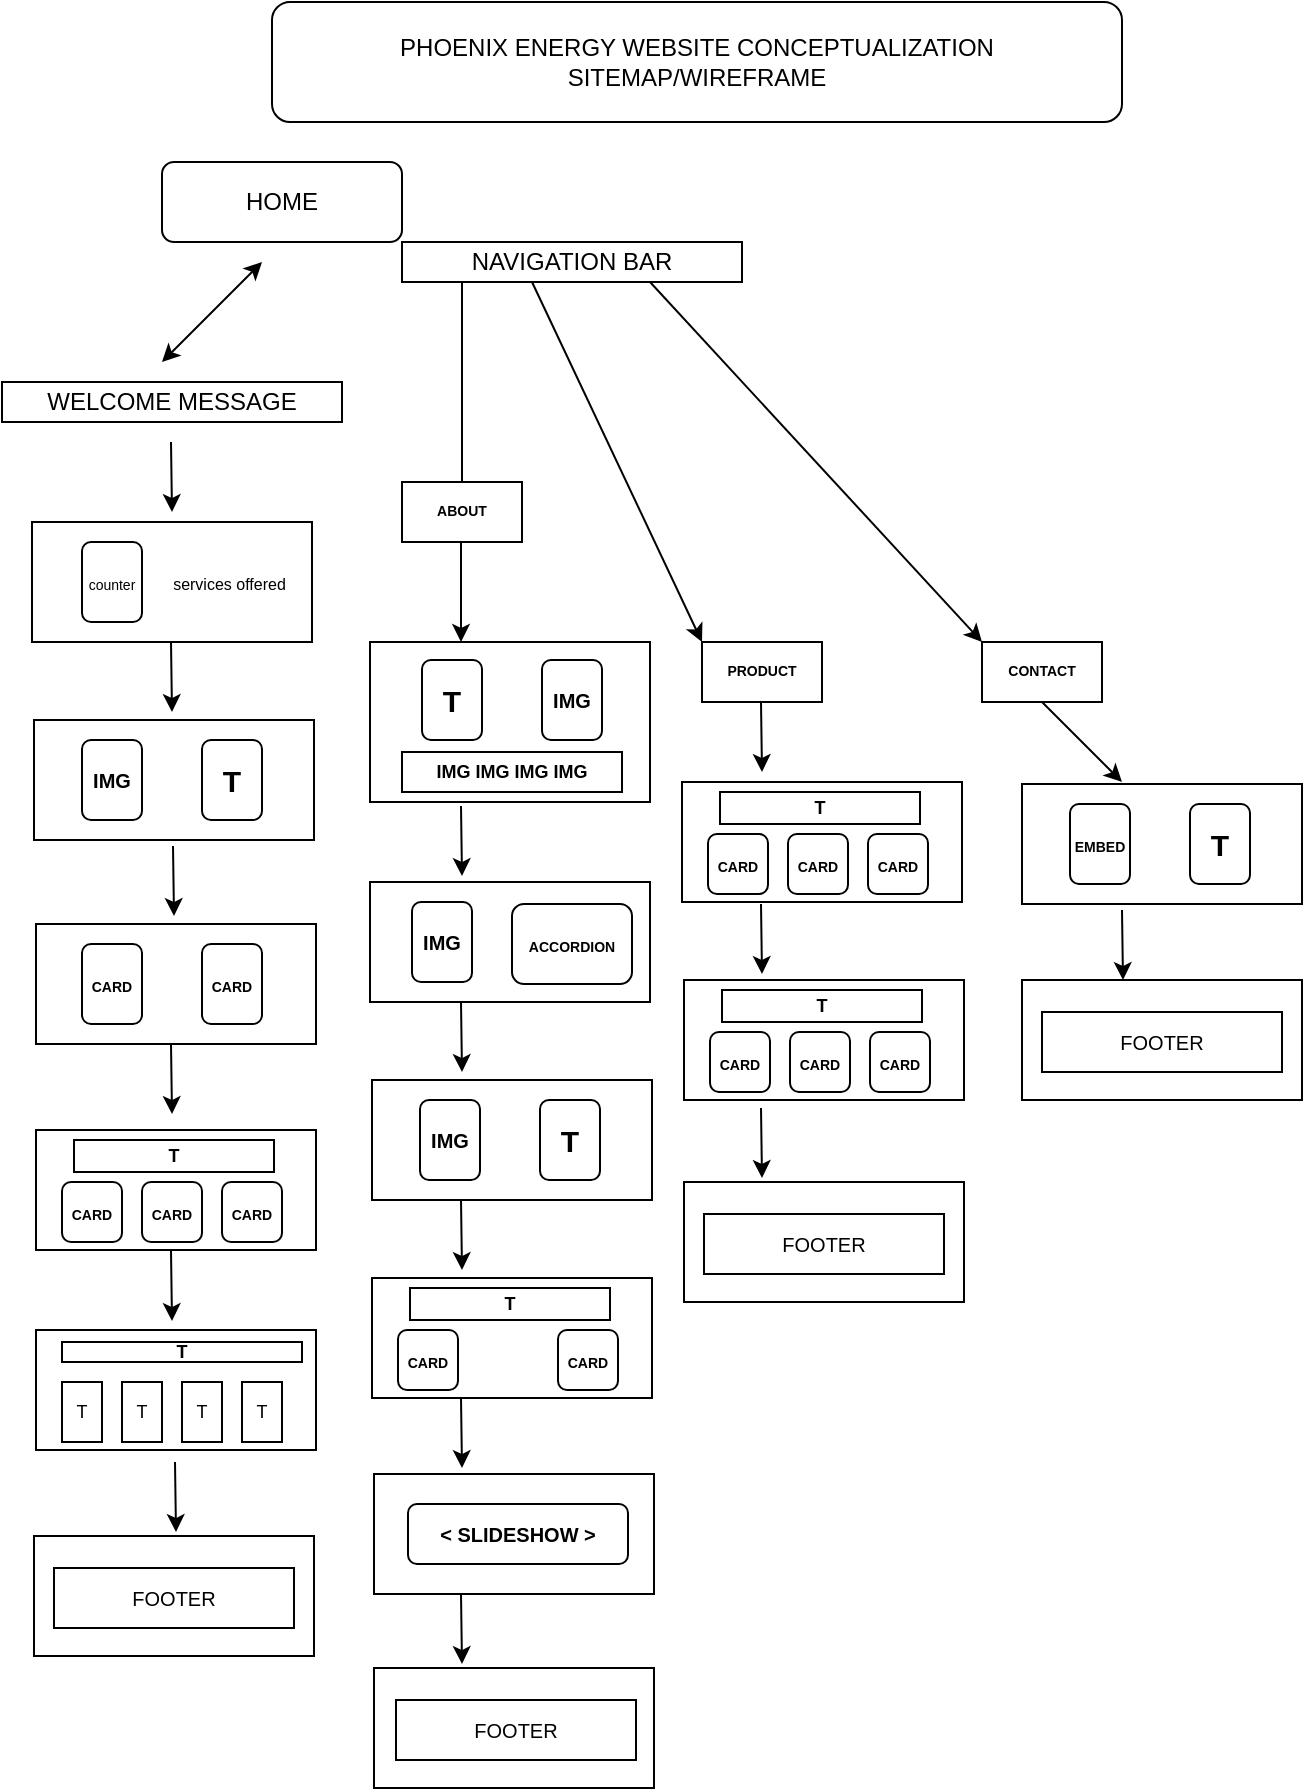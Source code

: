 <mxfile version="20.8.9" type="github">
  <diagram id="C5RBs43oDa-KdzZeNtuy" name="Page-1">
    <mxGraphModel dx="880" dy="1621" grid="1" gridSize="10" guides="1" tooltips="1" connect="1" arrows="1" fold="1" page="1" pageScale="1" pageWidth="827" pageHeight="1169" math="0" shadow="0">
      <root>
        <mxCell id="WIyWlLk6GJQsqaUBKTNV-0" />
        <mxCell id="WIyWlLk6GJQsqaUBKTNV-1" parent="WIyWlLk6GJQsqaUBKTNV-0" />
        <mxCell id="WIyWlLk6GJQsqaUBKTNV-3" value="HOME" style="rounded=1;whiteSpace=wrap;html=1;fontSize=12;glass=0;strokeWidth=1;shadow=0;" parent="WIyWlLk6GJQsqaUBKTNV-1" vertex="1">
          <mxGeometry x="170" y="40" width="120" height="40" as="geometry" />
        </mxCell>
        <mxCell id="a4RW8in_WkRwGg94psA6-1" value="NAVIGATION BAR" style="rounded=0;whiteSpace=wrap;html=1;" parent="WIyWlLk6GJQsqaUBKTNV-1" vertex="1">
          <mxGeometry x="290" y="80" width="170" height="20" as="geometry" />
        </mxCell>
        <mxCell id="a4RW8in_WkRwGg94psA6-7" value="WELCOME MESSAGE" style="rounded=0;whiteSpace=wrap;html=1;" parent="WIyWlLk6GJQsqaUBKTNV-1" vertex="1">
          <mxGeometry x="90" y="150" width="170" height="20" as="geometry" />
        </mxCell>
        <mxCell id="a4RW8in_WkRwGg94psA6-18" value="&lt;font style=&quot;font-size: 8px;&quot;&gt;services offered&amp;nbsp; &amp;nbsp; &amp;nbsp;&lt;/font&gt;" style="rounded=0;whiteSpace=wrap;html=1;align=right;" parent="WIyWlLk6GJQsqaUBKTNV-1" vertex="1">
          <mxGeometry x="105" y="220" width="140" height="60" as="geometry" />
        </mxCell>
        <mxCell id="a4RW8in_WkRwGg94psA6-19" value="&lt;font style=&quot;font-size: 7px;&quot;&gt;counter&lt;/font&gt;" style="rounded=1;whiteSpace=wrap;html=1;" parent="WIyWlLk6GJQsqaUBKTNV-1" vertex="1">
          <mxGeometry x="130" y="230" width="30" height="40" as="geometry" />
        </mxCell>
        <mxCell id="a4RW8in_WkRwGg94psA6-20" value="&lt;b style=&quot;&quot;&gt;&lt;font style=&quot;font-size: 25px;&quot;&gt;T&amp;nbsp; &amp;nbsp; &amp;nbsp;&lt;/font&gt;&lt;/b&gt;" style="rounded=0;whiteSpace=wrap;html=1;align=right;" parent="WIyWlLk6GJQsqaUBKTNV-1" vertex="1">
          <mxGeometry x="106" y="319" width="140" height="60" as="geometry" />
        </mxCell>
        <mxCell id="a4RW8in_WkRwGg94psA6-21" value="&lt;font size=&quot;1&quot; style=&quot;&quot;&gt;&lt;b style=&quot;&quot;&gt;IMG&lt;/b&gt;&lt;/font&gt;" style="rounded=1;whiteSpace=wrap;html=1;" parent="WIyWlLk6GJQsqaUBKTNV-1" vertex="1">
          <mxGeometry x="130" y="329" width="30" height="40" as="geometry" />
        </mxCell>
        <mxCell id="a4RW8in_WkRwGg94psA6-23" value="&lt;font style=&quot;font-size: 15px;&quot;&gt;&lt;b&gt;T&lt;/b&gt;&lt;/font&gt;" style="rounded=1;whiteSpace=wrap;html=1;" parent="WIyWlLk6GJQsqaUBKTNV-1" vertex="1">
          <mxGeometry x="190" y="329" width="30" height="40" as="geometry" />
        </mxCell>
        <mxCell id="a4RW8in_WkRwGg94psA6-25" value="" style="rounded=0;whiteSpace=wrap;html=1;align=right;" parent="WIyWlLk6GJQsqaUBKTNV-1" vertex="1">
          <mxGeometry x="107" y="421" width="140" height="60" as="geometry" />
        </mxCell>
        <mxCell id="a4RW8in_WkRwGg94psA6-27" value="&lt;font size=&quot;1&quot; style=&quot;&quot;&gt;&lt;b style=&quot;font-size: 7px;&quot;&gt;CARD&lt;/b&gt;&lt;/font&gt;" style="rounded=1;whiteSpace=wrap;html=1;" parent="WIyWlLk6GJQsqaUBKTNV-1" vertex="1">
          <mxGeometry x="130" y="431" width="30" height="40" as="geometry" />
        </mxCell>
        <mxCell id="a4RW8in_WkRwGg94psA6-28" value="&lt;font size=&quot;1&quot; style=&quot;&quot;&gt;&lt;b style=&quot;font-size: 7px;&quot;&gt;CARD&lt;/b&gt;&lt;/font&gt;" style="rounded=1;whiteSpace=wrap;html=1;" parent="WIyWlLk6GJQsqaUBKTNV-1" vertex="1">
          <mxGeometry x="190" y="431" width="30" height="40" as="geometry" />
        </mxCell>
        <mxCell id="a4RW8in_WkRwGg94psA6-30" value="" style="endArrow=classic;startArrow=classic;html=1;rounded=0;fontSize=7;" parent="WIyWlLk6GJQsqaUBKTNV-1" edge="1">
          <mxGeometry width="50" height="50" relative="1" as="geometry">
            <mxPoint x="170" y="140" as="sourcePoint" />
            <mxPoint x="220" y="90" as="targetPoint" />
          </mxGeometry>
        </mxCell>
        <mxCell id="a4RW8in_WkRwGg94psA6-33" value="" style="endArrow=none;html=1;rounded=0;fontSize=7;" parent="WIyWlLk6GJQsqaUBKTNV-1" edge="1">
          <mxGeometry width="50" height="50" relative="1" as="geometry">
            <mxPoint x="320" y="100" as="sourcePoint" />
            <mxPoint x="320" y="200" as="targetPoint" />
          </mxGeometry>
        </mxCell>
        <mxCell id="a4RW8in_WkRwGg94psA6-35" value="&lt;b&gt;ABOUT&lt;/b&gt;" style="rounded=0;whiteSpace=wrap;html=1;fontSize=7;" parent="WIyWlLk6GJQsqaUBKTNV-1" vertex="1">
          <mxGeometry x="290" y="200" width="60" height="30" as="geometry" />
        </mxCell>
        <mxCell id="a4RW8in_WkRwGg94psA6-37" value="" style="endArrow=classic;html=1;rounded=0;fontSize=7;" parent="WIyWlLk6GJQsqaUBKTNV-1" edge="1">
          <mxGeometry width="50" height="50" relative="1" as="geometry">
            <mxPoint x="319.5" y="230" as="sourcePoint" />
            <mxPoint x="319.5" y="280" as="targetPoint" />
          </mxGeometry>
        </mxCell>
        <mxCell id="a4RW8in_WkRwGg94psA6-42" value="" style="endArrow=classic;html=1;rounded=0;fontSize=7;" parent="WIyWlLk6GJQsqaUBKTNV-1" edge="1">
          <mxGeometry width="50" height="50" relative="1" as="geometry">
            <mxPoint x="175.5" y="382" as="sourcePoint" />
            <mxPoint x="176" y="417" as="targetPoint" />
          </mxGeometry>
        </mxCell>
        <mxCell id="a4RW8in_WkRwGg94psA6-44" value="" style="endArrow=classic;html=1;rounded=0;fontSize=7;" parent="WIyWlLk6GJQsqaUBKTNV-1" edge="1">
          <mxGeometry width="50" height="50" relative="1" as="geometry">
            <mxPoint x="174.5" y="280" as="sourcePoint" />
            <mxPoint x="175" y="315" as="targetPoint" />
          </mxGeometry>
        </mxCell>
        <mxCell id="a4RW8in_WkRwGg94psA6-45" value="" style="endArrow=classic;html=1;rounded=0;fontSize=7;" parent="WIyWlLk6GJQsqaUBKTNV-1" edge="1">
          <mxGeometry width="50" height="50" relative="1" as="geometry">
            <mxPoint x="174.5" y="180" as="sourcePoint" />
            <mxPoint x="175" y="215" as="targetPoint" />
          </mxGeometry>
        </mxCell>
        <mxCell id="a4RW8in_WkRwGg94psA6-48" value="" style="rounded=0;whiteSpace=wrap;html=1;align=right;" parent="WIyWlLk6GJQsqaUBKTNV-1" vertex="1">
          <mxGeometry x="107" y="524" width="140" height="60" as="geometry" />
        </mxCell>
        <mxCell id="a4RW8in_WkRwGg94psA6-49" value="" style="endArrow=classic;html=1;rounded=0;fontSize=7;" parent="WIyWlLk6GJQsqaUBKTNV-1" edge="1">
          <mxGeometry width="50" height="50" relative="1" as="geometry">
            <mxPoint x="174.5" y="481" as="sourcePoint" />
            <mxPoint x="175" y="516" as="targetPoint" />
          </mxGeometry>
        </mxCell>
        <mxCell id="a4RW8in_WkRwGg94psA6-50" value="&lt;font size=&quot;1&quot; style=&quot;&quot;&gt;&lt;b style=&quot;font-size: 7px;&quot;&gt;CARD&lt;/b&gt;&lt;/font&gt;" style="rounded=1;whiteSpace=wrap;html=1;" parent="WIyWlLk6GJQsqaUBKTNV-1" vertex="1">
          <mxGeometry x="120" y="550" width="30" height="30" as="geometry" />
        </mxCell>
        <mxCell id="a4RW8in_WkRwGg94psA6-51" value="&lt;font size=&quot;1&quot; style=&quot;&quot;&gt;&lt;b style=&quot;font-size: 7px;&quot;&gt;CARD&lt;/b&gt;&lt;/font&gt;" style="rounded=1;whiteSpace=wrap;html=1;" parent="WIyWlLk6GJQsqaUBKTNV-1" vertex="1">
          <mxGeometry x="160" y="550" width="30" height="30" as="geometry" />
        </mxCell>
        <mxCell id="a4RW8in_WkRwGg94psA6-52" value="&lt;font size=&quot;1&quot; style=&quot;&quot;&gt;&lt;b style=&quot;font-size: 7px;&quot;&gt;CARD&lt;/b&gt;&lt;/font&gt;" style="rounded=1;whiteSpace=wrap;html=1;" parent="WIyWlLk6GJQsqaUBKTNV-1" vertex="1">
          <mxGeometry x="200" y="550" width="30" height="30" as="geometry" />
        </mxCell>
        <mxCell id="a4RW8in_WkRwGg94psA6-54" value="&lt;b&gt;&lt;font style=&quot;font-size: 9px;&quot;&gt;T&lt;/font&gt;&lt;/b&gt;" style="rounded=0;whiteSpace=wrap;html=1;fontSize=7;" parent="WIyWlLk6GJQsqaUBKTNV-1" vertex="1">
          <mxGeometry x="126" y="529" width="100" height="16" as="geometry" />
        </mxCell>
        <mxCell id="a4RW8in_WkRwGg94psA6-55" value="" style="rounded=0;whiteSpace=wrap;html=1;align=right;" parent="WIyWlLk6GJQsqaUBKTNV-1" vertex="1">
          <mxGeometry x="107" y="624" width="140" height="60" as="geometry" />
        </mxCell>
        <mxCell id="a4RW8in_WkRwGg94psA6-56" value="" style="endArrow=classic;html=1;rounded=0;fontSize=7;" parent="WIyWlLk6GJQsqaUBKTNV-1" edge="1">
          <mxGeometry width="50" height="50" relative="1" as="geometry">
            <mxPoint x="174.5" y="584.5" as="sourcePoint" />
            <mxPoint x="175" y="619.5" as="targetPoint" />
          </mxGeometry>
        </mxCell>
        <mxCell id="a4RW8in_WkRwGg94psA6-59" value="T" style="rounded=0;whiteSpace=wrap;html=1;fontSize=9;" parent="WIyWlLk6GJQsqaUBKTNV-1" vertex="1">
          <mxGeometry x="120" y="650" width="20" height="30" as="geometry" />
        </mxCell>
        <mxCell id="a4RW8in_WkRwGg94psA6-60" value="T" style="rounded=0;whiteSpace=wrap;html=1;fontSize=9;" parent="WIyWlLk6GJQsqaUBKTNV-1" vertex="1">
          <mxGeometry x="150" y="650" width="20" height="30" as="geometry" />
        </mxCell>
        <mxCell id="a4RW8in_WkRwGg94psA6-61" value="T" style="rounded=0;whiteSpace=wrap;html=1;fontSize=9;" parent="WIyWlLk6GJQsqaUBKTNV-1" vertex="1">
          <mxGeometry x="180" y="650" width="20" height="30" as="geometry" />
        </mxCell>
        <mxCell id="a4RW8in_WkRwGg94psA6-63" value="T" style="rounded=0;whiteSpace=wrap;html=1;fontSize=9;" parent="WIyWlLk6GJQsqaUBKTNV-1" vertex="1">
          <mxGeometry x="210" y="650" width="20" height="30" as="geometry" />
        </mxCell>
        <mxCell id="a4RW8in_WkRwGg94psA6-64" value="&lt;b&gt;T&lt;/b&gt;" style="rounded=0;whiteSpace=wrap;html=1;fontSize=9;" parent="WIyWlLk6GJQsqaUBKTNV-1" vertex="1">
          <mxGeometry x="120" y="630" width="120" height="10" as="geometry" />
        </mxCell>
        <mxCell id="a4RW8in_WkRwGg94psA6-66" value="" style="rounded=0;whiteSpace=wrap;html=1;align=right;" parent="WIyWlLk6GJQsqaUBKTNV-1" vertex="1">
          <mxGeometry x="274" y="280" width="140" height="80" as="geometry" />
        </mxCell>
        <mxCell id="a4RW8in_WkRwGg94psA6-67" value="&lt;font size=&quot;1&quot; style=&quot;&quot;&gt;&lt;b style=&quot;&quot;&gt;IMG&lt;/b&gt;&lt;/font&gt;" style="rounded=1;whiteSpace=wrap;html=1;" parent="WIyWlLk6GJQsqaUBKTNV-1" vertex="1">
          <mxGeometry x="360" y="289" width="30" height="40" as="geometry" />
        </mxCell>
        <mxCell id="a4RW8in_WkRwGg94psA6-68" value="&lt;font style=&quot;font-size: 15px;&quot;&gt;&lt;b&gt;T&lt;/b&gt;&lt;/font&gt;" style="rounded=1;whiteSpace=wrap;html=1;" parent="WIyWlLk6GJQsqaUBKTNV-1" vertex="1">
          <mxGeometry x="300" y="289" width="30" height="40" as="geometry" />
        </mxCell>
        <mxCell id="a4RW8in_WkRwGg94psA6-69" value="" style="rounded=0;whiteSpace=wrap;html=1;align=right;" parent="WIyWlLk6GJQsqaUBKTNV-1" vertex="1">
          <mxGeometry x="274" y="400" width="140" height="60" as="geometry" />
        </mxCell>
        <mxCell id="a4RW8in_WkRwGg94psA6-70" value="" style="endArrow=classic;html=1;rounded=0;fontSize=7;" parent="WIyWlLk6GJQsqaUBKTNV-1" edge="1">
          <mxGeometry width="50" height="50" relative="1" as="geometry">
            <mxPoint x="319.5" y="362" as="sourcePoint" />
            <mxPoint x="320" y="397" as="targetPoint" />
          </mxGeometry>
        </mxCell>
        <mxCell id="a4RW8in_WkRwGg94psA6-72" value="&lt;b&gt;IMG IMG IMG IMG&lt;/b&gt;" style="rounded=0;whiteSpace=wrap;html=1;fontSize=9;" parent="WIyWlLk6GJQsqaUBKTNV-1" vertex="1">
          <mxGeometry x="290" y="335" width="110" height="20" as="geometry" />
        </mxCell>
        <mxCell id="a4RW8in_WkRwGg94psA6-73" value="&lt;font size=&quot;1&quot; style=&quot;&quot;&gt;&lt;b style=&quot;&quot;&gt;IMG&lt;/b&gt;&lt;/font&gt;" style="rounded=1;whiteSpace=wrap;html=1;" parent="WIyWlLk6GJQsqaUBKTNV-1" vertex="1">
          <mxGeometry x="295" y="410" width="30" height="40" as="geometry" />
        </mxCell>
        <mxCell id="a4RW8in_WkRwGg94psA6-74" value="&lt;font size=&quot;1&quot; style=&quot;&quot;&gt;&lt;b style=&quot;font-size: 7px;&quot;&gt;ACCORDION&lt;/b&gt;&lt;/font&gt;" style="rounded=1;whiteSpace=wrap;html=1;" parent="WIyWlLk6GJQsqaUBKTNV-1" vertex="1">
          <mxGeometry x="345" y="411" width="60" height="40" as="geometry" />
        </mxCell>
        <mxCell id="a4RW8in_WkRwGg94psA6-75" value="" style="endArrow=classic;html=1;rounded=0;fontSize=7;" parent="WIyWlLk6GJQsqaUBKTNV-1" edge="1">
          <mxGeometry width="50" height="50" relative="1" as="geometry">
            <mxPoint x="319.5" y="460" as="sourcePoint" />
            <mxPoint x="320" y="495" as="targetPoint" />
          </mxGeometry>
        </mxCell>
        <mxCell id="a4RW8in_WkRwGg94psA6-77" value="&lt;b style=&quot;&quot;&gt;&lt;font style=&quot;font-size: 25px;&quot;&gt;T&amp;nbsp; &amp;nbsp; &amp;nbsp;&lt;/font&gt;&lt;/b&gt;" style="rounded=0;whiteSpace=wrap;html=1;align=right;" parent="WIyWlLk6GJQsqaUBKTNV-1" vertex="1">
          <mxGeometry x="275" y="499" width="140" height="60" as="geometry" />
        </mxCell>
        <mxCell id="a4RW8in_WkRwGg94psA6-78" value="&lt;font size=&quot;1&quot; style=&quot;&quot;&gt;&lt;b style=&quot;&quot;&gt;IMG&lt;/b&gt;&lt;/font&gt;" style="rounded=1;whiteSpace=wrap;html=1;" parent="WIyWlLk6GJQsqaUBKTNV-1" vertex="1">
          <mxGeometry x="299" y="509" width="30" height="40" as="geometry" />
        </mxCell>
        <mxCell id="a4RW8in_WkRwGg94psA6-79" value="&lt;font style=&quot;font-size: 15px;&quot;&gt;&lt;b&gt;T&lt;/b&gt;&lt;/font&gt;" style="rounded=1;whiteSpace=wrap;html=1;" parent="WIyWlLk6GJQsqaUBKTNV-1" vertex="1">
          <mxGeometry x="359" y="509" width="30" height="40" as="geometry" />
        </mxCell>
        <mxCell id="a4RW8in_WkRwGg94psA6-80" value="" style="rounded=0;whiteSpace=wrap;html=1;align=right;" parent="WIyWlLk6GJQsqaUBKTNV-1" vertex="1">
          <mxGeometry x="275" y="598" width="140" height="60" as="geometry" />
        </mxCell>
        <mxCell id="a4RW8in_WkRwGg94psA6-81" value="&lt;font size=&quot;1&quot; style=&quot;&quot;&gt;&lt;b style=&quot;font-size: 7px;&quot;&gt;CARD&lt;/b&gt;&lt;/font&gt;" style="rounded=1;whiteSpace=wrap;html=1;" parent="WIyWlLk6GJQsqaUBKTNV-1" vertex="1">
          <mxGeometry x="288" y="624" width="30" height="30" as="geometry" />
        </mxCell>
        <mxCell id="a4RW8in_WkRwGg94psA6-82" value="&lt;font size=&quot;1&quot; style=&quot;&quot;&gt;&lt;b style=&quot;font-size: 7px;&quot;&gt;CARD&lt;/b&gt;&lt;/font&gt;" style="rounded=1;whiteSpace=wrap;html=1;" parent="WIyWlLk6GJQsqaUBKTNV-1" vertex="1">
          <mxGeometry x="368" y="624" width="30" height="30" as="geometry" />
        </mxCell>
        <mxCell id="a4RW8in_WkRwGg94psA6-83" value="&lt;b&gt;&lt;font style=&quot;font-size: 9px;&quot;&gt;T&lt;/font&gt;&lt;/b&gt;" style="rounded=0;whiteSpace=wrap;html=1;fontSize=7;" parent="WIyWlLk6GJQsqaUBKTNV-1" vertex="1">
          <mxGeometry x="294" y="603" width="100" height="16" as="geometry" />
        </mxCell>
        <mxCell id="a4RW8in_WkRwGg94psA6-84" value="" style="endArrow=classic;html=1;rounded=0;fontSize=7;" parent="WIyWlLk6GJQsqaUBKTNV-1" edge="1">
          <mxGeometry width="50" height="50" relative="1" as="geometry">
            <mxPoint x="319.5" y="559" as="sourcePoint" />
            <mxPoint x="320" y="594" as="targetPoint" />
          </mxGeometry>
        </mxCell>
        <mxCell id="a4RW8in_WkRwGg94psA6-85" value="" style="endArrow=classic;html=1;rounded=0;fontSize=7;" parent="WIyWlLk6GJQsqaUBKTNV-1" edge="1">
          <mxGeometry width="50" height="50" relative="1" as="geometry">
            <mxPoint x="319.5" y="658" as="sourcePoint" />
            <mxPoint x="320" y="693" as="targetPoint" />
          </mxGeometry>
        </mxCell>
        <mxCell id="a4RW8in_WkRwGg94psA6-86" value="" style="rounded=0;whiteSpace=wrap;html=1;align=right;" parent="WIyWlLk6GJQsqaUBKTNV-1" vertex="1">
          <mxGeometry x="276" y="696" width="140" height="60" as="geometry" />
        </mxCell>
        <mxCell id="a4RW8in_WkRwGg94psA6-87" value="&lt;b&gt;&lt;font style=&quot;font-size: 10px;&quot;&gt;&amp;lt; SLIDESHOW &amp;gt;&lt;/font&gt;&lt;/b&gt;" style="rounded=1;whiteSpace=wrap;html=1;fontSize=7;" parent="WIyWlLk6GJQsqaUBKTNV-1" vertex="1">
          <mxGeometry x="293" y="711" width="110" height="30" as="geometry" />
        </mxCell>
        <mxCell id="a4RW8in_WkRwGg94psA6-88" value="" style="rounded=0;whiteSpace=wrap;html=1;align=right;" parent="WIyWlLk6GJQsqaUBKTNV-1" vertex="1">
          <mxGeometry x="276" y="793" width="140" height="60" as="geometry" />
        </mxCell>
        <mxCell id="a4RW8in_WkRwGg94psA6-90" value="FOOTER" style="rounded=0;whiteSpace=wrap;html=1;fontSize=10;" parent="WIyWlLk6GJQsqaUBKTNV-1" vertex="1">
          <mxGeometry x="287" y="809" width="120" height="30" as="geometry" />
        </mxCell>
        <mxCell id="a4RW8in_WkRwGg94psA6-91" value="" style="endArrow=classic;html=1;rounded=0;fontSize=7;" parent="WIyWlLk6GJQsqaUBKTNV-1" edge="1">
          <mxGeometry width="50" height="50" relative="1" as="geometry">
            <mxPoint x="319.5" y="756" as="sourcePoint" />
            <mxPoint x="320" y="791" as="targetPoint" />
          </mxGeometry>
        </mxCell>
        <mxCell id="a4RW8in_WkRwGg94psA6-92" value="" style="endArrow=classic;html=1;rounded=0;fontSize=7;" parent="WIyWlLk6GJQsqaUBKTNV-1" edge="1">
          <mxGeometry width="50" height="50" relative="1" as="geometry">
            <mxPoint x="176.5" y="690" as="sourcePoint" />
            <mxPoint x="177" y="725" as="targetPoint" />
          </mxGeometry>
        </mxCell>
        <mxCell id="a4RW8in_WkRwGg94psA6-94" value="" style="rounded=0;whiteSpace=wrap;html=1;align=right;" parent="WIyWlLk6GJQsqaUBKTNV-1" vertex="1">
          <mxGeometry x="106" y="727" width="140" height="60" as="geometry" />
        </mxCell>
        <mxCell id="a4RW8in_WkRwGg94psA6-95" value="FOOTER" style="rounded=0;whiteSpace=wrap;html=1;fontSize=10;" parent="WIyWlLk6GJQsqaUBKTNV-1" vertex="1">
          <mxGeometry x="116" y="743" width="120" height="30" as="geometry" />
        </mxCell>
        <mxCell id="a4RW8in_WkRwGg94psA6-97" value="" style="endArrow=classic;html=1;rounded=0;fontSize=10;" parent="WIyWlLk6GJQsqaUBKTNV-1" edge="1">
          <mxGeometry width="50" height="50" relative="1" as="geometry">
            <mxPoint x="355" y="100" as="sourcePoint" />
            <mxPoint x="440" y="280" as="targetPoint" />
          </mxGeometry>
        </mxCell>
        <mxCell id="a4RW8in_WkRwGg94psA6-98" value="" style="endArrow=classic;html=1;rounded=0;fontSize=10;" parent="WIyWlLk6GJQsqaUBKTNV-1" edge="1">
          <mxGeometry width="50" height="50" relative="1" as="geometry">
            <mxPoint x="414" y="100" as="sourcePoint" />
            <mxPoint x="580" y="280" as="targetPoint" />
          </mxGeometry>
        </mxCell>
        <mxCell id="a4RW8in_WkRwGg94psA6-100" value="&lt;b&gt;PRODUCT&lt;/b&gt;" style="rounded=0;whiteSpace=wrap;html=1;fontSize=7;" parent="WIyWlLk6GJQsqaUBKTNV-1" vertex="1">
          <mxGeometry x="440" y="280" width="60" height="30" as="geometry" />
        </mxCell>
        <mxCell id="a4RW8in_WkRwGg94psA6-101" value="&lt;b&gt;CONTACT&lt;/b&gt;" style="rounded=0;whiteSpace=wrap;html=1;fontSize=7;" parent="WIyWlLk6GJQsqaUBKTNV-1" vertex="1">
          <mxGeometry x="580" y="280" width="60" height="30" as="geometry" />
        </mxCell>
        <mxCell id="a4RW8in_WkRwGg94psA6-102" value="" style="endArrow=classic;html=1;rounded=0;fontSize=7;" parent="WIyWlLk6GJQsqaUBKTNV-1" edge="1">
          <mxGeometry width="50" height="50" relative="1" as="geometry">
            <mxPoint x="469.5" y="310" as="sourcePoint" />
            <mxPoint x="470" y="345" as="targetPoint" />
          </mxGeometry>
        </mxCell>
        <mxCell id="a4RW8in_WkRwGg94psA6-104" value="" style="rounded=0;whiteSpace=wrap;html=1;align=right;" parent="WIyWlLk6GJQsqaUBKTNV-1" vertex="1">
          <mxGeometry x="430" y="350" width="140" height="60" as="geometry" />
        </mxCell>
        <mxCell id="a4RW8in_WkRwGg94psA6-105" value="&lt;font size=&quot;1&quot; style=&quot;&quot;&gt;&lt;b style=&quot;font-size: 7px;&quot;&gt;CARD&lt;/b&gt;&lt;/font&gt;" style="rounded=1;whiteSpace=wrap;html=1;" parent="WIyWlLk6GJQsqaUBKTNV-1" vertex="1">
          <mxGeometry x="443" y="376" width="30" height="30" as="geometry" />
        </mxCell>
        <mxCell id="a4RW8in_WkRwGg94psA6-106" value="&lt;font size=&quot;1&quot; style=&quot;&quot;&gt;&lt;b style=&quot;font-size: 7px;&quot;&gt;CARD&lt;/b&gt;&lt;/font&gt;" style="rounded=1;whiteSpace=wrap;html=1;" parent="WIyWlLk6GJQsqaUBKTNV-1" vertex="1">
          <mxGeometry x="483" y="376" width="30" height="30" as="geometry" />
        </mxCell>
        <mxCell id="a4RW8in_WkRwGg94psA6-107" value="&lt;font size=&quot;1&quot; style=&quot;&quot;&gt;&lt;b style=&quot;font-size: 7px;&quot;&gt;CARD&lt;/b&gt;&lt;/font&gt;" style="rounded=1;whiteSpace=wrap;html=1;" parent="WIyWlLk6GJQsqaUBKTNV-1" vertex="1">
          <mxGeometry x="523" y="376" width="30" height="30" as="geometry" />
        </mxCell>
        <mxCell id="a4RW8in_WkRwGg94psA6-108" value="&lt;b&gt;&lt;font style=&quot;font-size: 9px;&quot;&gt;T&lt;/font&gt;&lt;/b&gt;" style="rounded=0;whiteSpace=wrap;html=1;fontSize=7;" parent="WIyWlLk6GJQsqaUBKTNV-1" vertex="1">
          <mxGeometry x="449" y="355" width="100" height="16" as="geometry" />
        </mxCell>
        <mxCell id="a4RW8in_WkRwGg94psA6-109" value="" style="endArrow=classic;html=1;rounded=0;fontSize=7;" parent="WIyWlLk6GJQsqaUBKTNV-1" edge="1">
          <mxGeometry width="50" height="50" relative="1" as="geometry">
            <mxPoint x="469.5" y="411" as="sourcePoint" />
            <mxPoint x="470" y="446" as="targetPoint" />
          </mxGeometry>
        </mxCell>
        <mxCell id="a4RW8in_WkRwGg94psA6-111" value="" style="rounded=0;whiteSpace=wrap;html=1;align=right;" parent="WIyWlLk6GJQsqaUBKTNV-1" vertex="1">
          <mxGeometry x="431" y="449" width="140" height="60" as="geometry" />
        </mxCell>
        <mxCell id="a4RW8in_WkRwGg94psA6-112" value="&lt;font size=&quot;1&quot; style=&quot;&quot;&gt;&lt;b style=&quot;font-size: 7px;&quot;&gt;CARD&lt;/b&gt;&lt;/font&gt;" style="rounded=1;whiteSpace=wrap;html=1;" parent="WIyWlLk6GJQsqaUBKTNV-1" vertex="1">
          <mxGeometry x="444" y="475" width="30" height="30" as="geometry" />
        </mxCell>
        <mxCell id="a4RW8in_WkRwGg94psA6-113" value="&lt;font size=&quot;1&quot; style=&quot;&quot;&gt;&lt;b style=&quot;font-size: 7px;&quot;&gt;CARD&lt;/b&gt;&lt;/font&gt;" style="rounded=1;whiteSpace=wrap;html=1;" parent="WIyWlLk6GJQsqaUBKTNV-1" vertex="1">
          <mxGeometry x="484" y="475" width="30" height="30" as="geometry" />
        </mxCell>
        <mxCell id="a4RW8in_WkRwGg94psA6-114" value="&lt;font size=&quot;1&quot; style=&quot;&quot;&gt;&lt;b style=&quot;font-size: 7px;&quot;&gt;CARD&lt;/b&gt;&lt;/font&gt;" style="rounded=1;whiteSpace=wrap;html=1;" parent="WIyWlLk6GJQsqaUBKTNV-1" vertex="1">
          <mxGeometry x="524" y="475" width="30" height="30" as="geometry" />
        </mxCell>
        <mxCell id="a4RW8in_WkRwGg94psA6-115" value="&lt;b&gt;&lt;font style=&quot;font-size: 9px;&quot;&gt;T&lt;/font&gt;&lt;/b&gt;" style="rounded=0;whiteSpace=wrap;html=1;fontSize=7;" parent="WIyWlLk6GJQsqaUBKTNV-1" vertex="1">
          <mxGeometry x="450" y="454" width="100" height="16" as="geometry" />
        </mxCell>
        <mxCell id="a4RW8in_WkRwGg94psA6-116" value="" style="rounded=0;whiteSpace=wrap;html=1;align=right;" parent="WIyWlLk6GJQsqaUBKTNV-1" vertex="1">
          <mxGeometry x="431" y="550" width="140" height="60" as="geometry" />
        </mxCell>
        <mxCell id="a4RW8in_WkRwGg94psA6-117" value="FOOTER" style="rounded=0;whiteSpace=wrap;html=1;fontSize=10;" parent="WIyWlLk6GJQsqaUBKTNV-1" vertex="1">
          <mxGeometry x="441" y="566" width="120" height="30" as="geometry" />
        </mxCell>
        <mxCell id="a4RW8in_WkRwGg94psA6-118" value="" style="endArrow=classic;html=1;rounded=0;fontSize=7;" parent="WIyWlLk6GJQsqaUBKTNV-1" edge="1">
          <mxGeometry width="50" height="50" relative="1" as="geometry">
            <mxPoint x="469.5" y="513" as="sourcePoint" />
            <mxPoint x="470" y="548" as="targetPoint" />
          </mxGeometry>
        </mxCell>
        <mxCell id="a4RW8in_WkRwGg94psA6-119" value="" style="endArrow=classic;html=1;rounded=0;fontSize=10;" parent="WIyWlLk6GJQsqaUBKTNV-1" edge="1">
          <mxGeometry width="50" height="50" relative="1" as="geometry">
            <mxPoint x="610" y="310" as="sourcePoint" />
            <mxPoint x="650" y="350" as="targetPoint" />
          </mxGeometry>
        </mxCell>
        <mxCell id="a4RW8in_WkRwGg94psA6-120" value="&lt;b style=&quot;&quot;&gt;&lt;font style=&quot;font-size: 25px;&quot;&gt;T&amp;nbsp; &amp;nbsp; &amp;nbsp;&lt;/font&gt;&lt;/b&gt;" style="rounded=0;whiteSpace=wrap;html=1;align=right;" parent="WIyWlLk6GJQsqaUBKTNV-1" vertex="1">
          <mxGeometry x="600" y="351" width="140" height="60" as="geometry" />
        </mxCell>
        <mxCell id="a4RW8in_WkRwGg94psA6-121" value="&lt;font size=&quot;1&quot;&gt;&lt;b style=&quot;font-size: 7px;&quot;&gt;EMBED&lt;/b&gt;&lt;/font&gt;" style="rounded=1;whiteSpace=wrap;html=1;" parent="WIyWlLk6GJQsqaUBKTNV-1" vertex="1">
          <mxGeometry x="624" y="361" width="30" height="40" as="geometry" />
        </mxCell>
        <mxCell id="a4RW8in_WkRwGg94psA6-122" value="&lt;font style=&quot;font-size: 15px;&quot;&gt;&lt;b&gt;T&lt;/b&gt;&lt;/font&gt;" style="rounded=1;whiteSpace=wrap;html=1;" parent="WIyWlLk6GJQsqaUBKTNV-1" vertex="1">
          <mxGeometry x="684" y="361" width="30" height="40" as="geometry" />
        </mxCell>
        <mxCell id="a4RW8in_WkRwGg94psA6-123" value="" style="endArrow=classic;html=1;rounded=0;fontSize=7;" parent="WIyWlLk6GJQsqaUBKTNV-1" edge="1">
          <mxGeometry width="50" height="50" relative="1" as="geometry">
            <mxPoint x="650" y="414" as="sourcePoint" />
            <mxPoint x="650.5" y="449" as="targetPoint" />
          </mxGeometry>
        </mxCell>
        <mxCell id="a4RW8in_WkRwGg94psA6-124" value="" style="rounded=0;whiteSpace=wrap;html=1;align=right;" parent="WIyWlLk6GJQsqaUBKTNV-1" vertex="1">
          <mxGeometry x="600" y="449" width="140" height="60" as="geometry" />
        </mxCell>
        <mxCell id="a4RW8in_WkRwGg94psA6-125" value="FOOTER" style="rounded=0;whiteSpace=wrap;html=1;fontSize=10;" parent="WIyWlLk6GJQsqaUBKTNV-1" vertex="1">
          <mxGeometry x="610" y="465" width="120" height="30" as="geometry" />
        </mxCell>
        <mxCell id="ZO3wPouSqJAyz2L4o3hB-0" value="PHOENIX ENERGY WEBSITE CONCEPTUALIZATION SITEMAP/WIREFRAME" style="rounded=1;whiteSpace=wrap;html=1;" vertex="1" parent="WIyWlLk6GJQsqaUBKTNV-1">
          <mxGeometry x="225" y="-40" width="425" height="60" as="geometry" />
        </mxCell>
      </root>
    </mxGraphModel>
  </diagram>
</mxfile>
